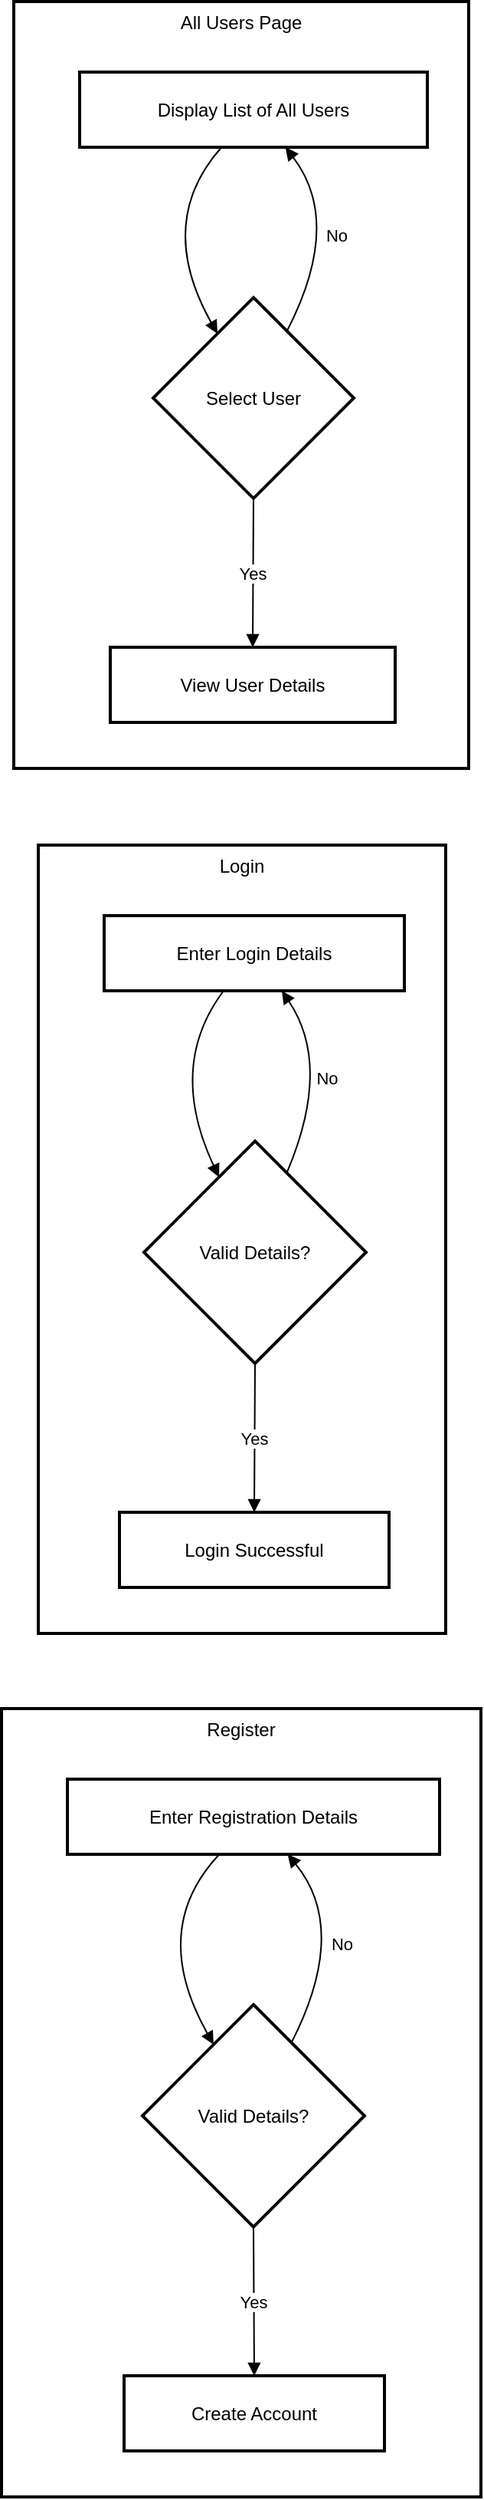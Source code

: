 <mxfile version="24.7.17">
  <diagram name="Page-1" id="-UcYDBRm8O9Ink2adMMh">
    <mxGraphModel>
      <root>
        <mxCell id="0" />
        <mxCell id="1" parent="0" />
        <mxCell id="2" value="All Users Page" style="whiteSpace=wrap;strokeWidth=2;verticalAlign=top;" vertex="1" parent="1">
          <mxGeometry x="16" y="8" width="297" height="500" as="geometry" />
        </mxCell>
        <mxCell id="3" value="Display List of All Users" style="whiteSpace=wrap;strokeWidth=2;" vertex="1" parent="2">
          <mxGeometry x="43" y="46" width="227" height="49" as="geometry" />
        </mxCell>
        <mxCell id="4" value="Select User" style="rhombus;strokeWidth=2;whiteSpace=wrap;" vertex="1" parent="2">
          <mxGeometry x="91" y="193" width="131" height="131" as="geometry" />
        </mxCell>
        <mxCell id="5" value="View User Details" style="whiteSpace=wrap;strokeWidth=2;" vertex="1" parent="2">
          <mxGeometry x="63" y="421" width="186" height="49" as="geometry" />
        </mxCell>
        <mxCell id="6" value="" style="curved=1;startArrow=none;endArrow=block;exitX=0.41;exitY=0.99;entryX=0.22;entryY=0;" edge="1" parent="2" source="3" target="4">
          <mxGeometry relative="1" as="geometry">
            <Array as="points">
              <mxPoint x="92" y="144" />
            </Array>
          </mxGeometry>
        </mxCell>
        <mxCell id="7" value="Yes" style="curved=1;startArrow=none;endArrow=block;exitX=0.5;exitY=0.99;entryX=0.5;entryY=0;" edge="1" parent="2" source="4" target="5">
          <mxGeometry relative="1" as="geometry">
            <Array as="points" />
          </mxGeometry>
        </mxCell>
        <mxCell id="8" value="No" style="curved=1;startArrow=none;endArrow=block;exitX=0.75;exitY=0;entryX=0.59;entryY=0.99;" edge="1" parent="2" source="4" target="3">
          <mxGeometry relative="1" as="geometry">
            <Array as="points">
              <mxPoint x="215" y="144" />
            </Array>
          </mxGeometry>
        </mxCell>
        <mxCell id="9" value="Login" style="whiteSpace=wrap;strokeWidth=2;verticalAlign=top;" vertex="1" parent="1">
          <mxGeometry x="32" y="558" width="266" height="514" as="geometry" />
        </mxCell>
        <mxCell id="10" value="Enter Login Details" style="whiteSpace=wrap;strokeWidth=2;" vertex="1" parent="9">
          <mxGeometry x="43" y="46" width="196" height="49" as="geometry" />
        </mxCell>
        <mxCell id="11" value="Valid Details?" style="rhombus;strokeWidth=2;whiteSpace=wrap;" vertex="1" parent="9">
          <mxGeometry x="69" y="193" width="145" height="145" as="geometry" />
        </mxCell>
        <mxCell id="12" value="Login Successful" style="whiteSpace=wrap;strokeWidth=2;" vertex="1" parent="9">
          <mxGeometry x="53" y="435" width="176" height="49" as="geometry" />
        </mxCell>
        <mxCell id="13" value="" style="curved=1;startArrow=none;endArrow=block;exitX=0.4;exitY=0.99;entryX=0.26;entryY=0;" edge="1" parent="9" source="10" target="11">
          <mxGeometry relative="1" as="geometry">
            <Array as="points">
              <mxPoint x="84" y="144" />
            </Array>
          </mxGeometry>
        </mxCell>
        <mxCell id="14" value="Yes" style="curved=1;startArrow=none;endArrow=block;exitX=0.5;exitY=0.99;entryX=0.5;entryY=0;" edge="1" parent="9" source="11" target="12">
          <mxGeometry relative="1" as="geometry">
            <Array as="points" />
          </mxGeometry>
        </mxCell>
        <mxCell id="15" value="No" style="curved=1;startArrow=none;endArrow=block;exitX=0.7;exitY=0;entryX=0.59;entryY=0.99;" edge="1" parent="9" source="11" target="10">
          <mxGeometry relative="1" as="geometry">
            <Array as="points">
              <mxPoint x="192" y="144" />
            </Array>
          </mxGeometry>
        </mxCell>
        <mxCell id="16" value="Register" style="whiteSpace=wrap;strokeWidth=2;verticalAlign=top;" vertex="1" parent="1">
          <mxGeometry x="8" y="1121" width="313" height="514" as="geometry" />
        </mxCell>
        <mxCell id="17" value="Enter Registration Details" style="whiteSpace=wrap;strokeWidth=2;" vertex="1" parent="16">
          <mxGeometry x="43" y="46" width="243" height="49" as="geometry" />
        </mxCell>
        <mxCell id="18" value="Valid Details?" style="rhombus;strokeWidth=2;whiteSpace=wrap;" vertex="1" parent="16">
          <mxGeometry x="92" y="193" width="145" height="145" as="geometry" />
        </mxCell>
        <mxCell id="19" value="Create Account" style="whiteSpace=wrap;strokeWidth=2;" vertex="1" parent="16">
          <mxGeometry x="80" y="435" width="170" height="49" as="geometry" />
        </mxCell>
        <mxCell id="20" value="" style="curved=1;startArrow=none;endArrow=block;exitX=0.41;exitY=0.99;entryX=0.22;entryY=0;" edge="1" parent="16" source="17" target="18">
          <mxGeometry relative="1" as="geometry">
            <Array as="points">
              <mxPoint x="96" y="144" />
            </Array>
          </mxGeometry>
        </mxCell>
        <mxCell id="21" value="Yes" style="curved=1;startArrow=none;endArrow=block;exitX=0.5;exitY=0.99;entryX=0.5;entryY=0;" edge="1" parent="16" source="18" target="19">
          <mxGeometry relative="1" as="geometry">
            <Array as="points" />
          </mxGeometry>
        </mxCell>
        <mxCell id="22" value="No" style="curved=1;startArrow=none;endArrow=block;exitX=0.76;exitY=0;entryX=0.59;entryY=0.99;" edge="1" parent="16" source="18" target="17">
          <mxGeometry relative="1" as="geometry">
            <Array as="points">
              <mxPoint x="227" y="144" />
            </Array>
          </mxGeometry>
        </mxCell>
      </root>
    </mxGraphModel>
  </diagram>
</mxfile>
